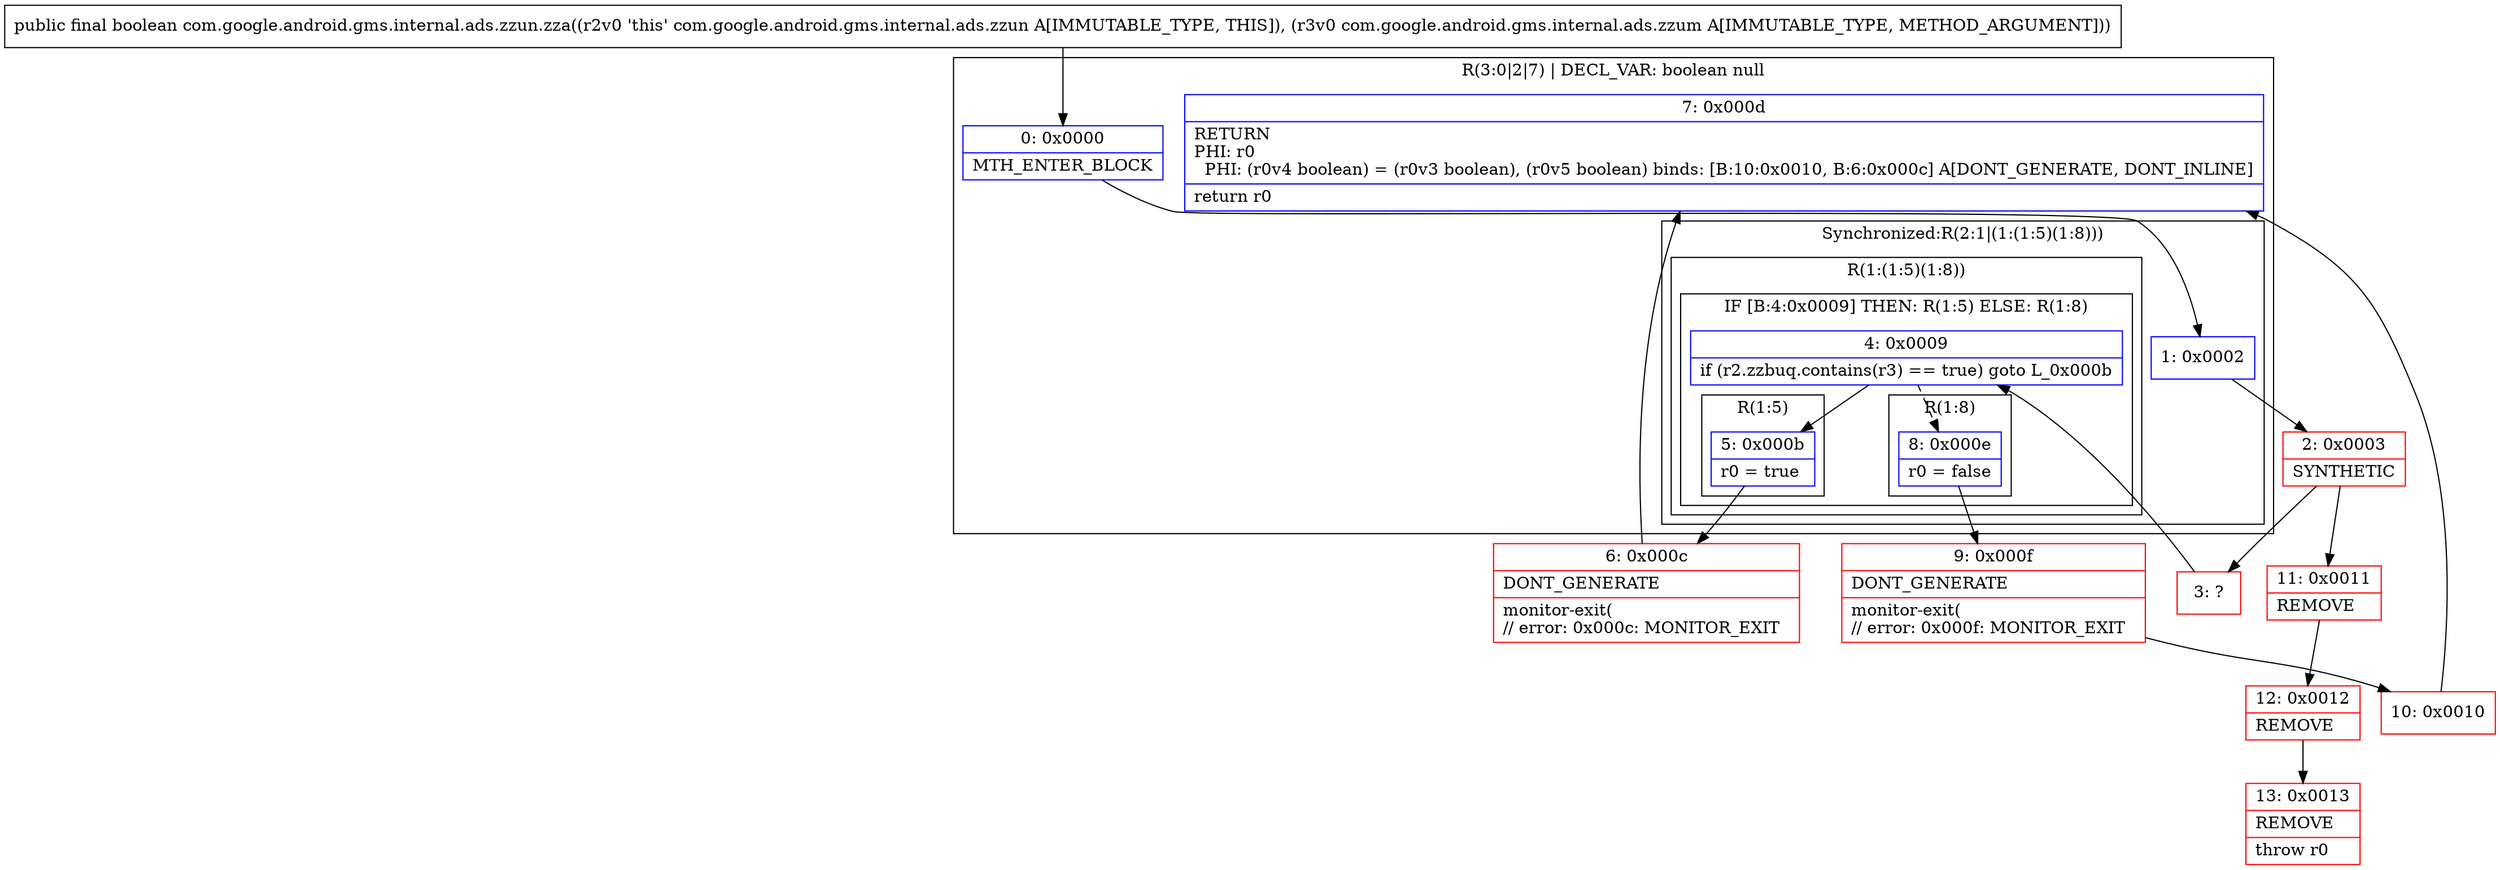 digraph "CFG forcom.google.android.gms.internal.ads.zzun.zza(Lcom\/google\/android\/gms\/internal\/ads\/zzum;)Z" {
subgraph cluster_Region_2028949540 {
label = "R(3:0|2|7) | DECL_VAR: boolean null\l";
node [shape=record,color=blue];
Node_0 [shape=record,label="{0\:\ 0x0000|MTH_ENTER_BLOCK\l}"];
subgraph cluster_SynchronizedRegion_1928913310 {
label = "Synchronized:R(2:1|(1:(1:5)(1:8)))";
node [shape=record,color=blue];
Node_1 [shape=record,label="{1\:\ 0x0002}"];
subgraph cluster_Region_566236133 {
label = "R(1:(1:5)(1:8))";
node [shape=record,color=blue];
subgraph cluster_IfRegion_618542781 {
label = "IF [B:4:0x0009] THEN: R(1:5) ELSE: R(1:8)";
node [shape=record,color=blue];
Node_4 [shape=record,label="{4\:\ 0x0009|if (r2.zzbuq.contains(r3) == true) goto L_0x000b\l}"];
subgraph cluster_Region_1679858990 {
label = "R(1:5)";
node [shape=record,color=blue];
Node_5 [shape=record,label="{5\:\ 0x000b|r0 = true\l}"];
}
subgraph cluster_Region_102397635 {
label = "R(1:8)";
node [shape=record,color=blue];
Node_8 [shape=record,label="{8\:\ 0x000e|r0 = false\l}"];
}
}
}
}
Node_7 [shape=record,label="{7\:\ 0x000d|RETURN\lPHI: r0 \l  PHI: (r0v4 boolean) = (r0v3 boolean), (r0v5 boolean) binds: [B:10:0x0010, B:6:0x000c] A[DONT_GENERATE, DONT_INLINE]\l|return r0\l}"];
}
Node_2 [shape=record,color=red,label="{2\:\ 0x0003|SYNTHETIC\l}"];
Node_3 [shape=record,color=red,label="{3\:\ ?}"];
Node_6 [shape=record,color=red,label="{6\:\ 0x000c|DONT_GENERATE\l|monitor\-exit(\l\/\/ error: 0x000c: MONITOR_EXIT  \l}"];
Node_9 [shape=record,color=red,label="{9\:\ 0x000f|DONT_GENERATE\l|monitor\-exit(\l\/\/ error: 0x000f: MONITOR_EXIT  \l}"];
Node_10 [shape=record,color=red,label="{10\:\ 0x0010}"];
Node_11 [shape=record,color=red,label="{11\:\ 0x0011|REMOVE\l}"];
Node_12 [shape=record,color=red,label="{12\:\ 0x0012|REMOVE\l}"];
Node_13 [shape=record,color=red,label="{13\:\ 0x0013|REMOVE\l|throw r0\l}"];
MethodNode[shape=record,label="{public final boolean com.google.android.gms.internal.ads.zzun.zza((r2v0 'this' com.google.android.gms.internal.ads.zzun A[IMMUTABLE_TYPE, THIS]), (r3v0 com.google.android.gms.internal.ads.zzum A[IMMUTABLE_TYPE, METHOD_ARGUMENT])) }"];
MethodNode -> Node_0;
Node_0 -> Node_1;
Node_1 -> Node_2;
Node_4 -> Node_5;
Node_4 -> Node_8[style=dashed];
Node_5 -> Node_6;
Node_8 -> Node_9;
Node_2 -> Node_3;
Node_2 -> Node_11;
Node_3 -> Node_4;
Node_6 -> Node_7;
Node_9 -> Node_10;
Node_10 -> Node_7;
Node_11 -> Node_12;
Node_12 -> Node_13;
}

